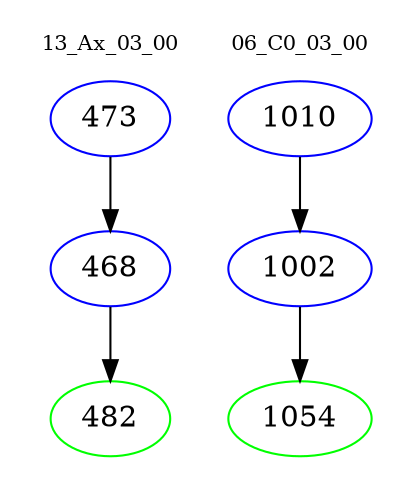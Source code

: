 digraph{
subgraph cluster_0 {
color = white
label = "13_Ax_03_00";
fontsize=10;
T0_473 [label="473", color="blue"]
T0_473 -> T0_468 [color="black"]
T0_468 [label="468", color="blue"]
T0_468 -> T0_482 [color="black"]
T0_482 [label="482", color="green"]
}
subgraph cluster_1 {
color = white
label = "06_C0_03_00";
fontsize=10;
T1_1010 [label="1010", color="blue"]
T1_1010 -> T1_1002 [color="black"]
T1_1002 [label="1002", color="blue"]
T1_1002 -> T1_1054 [color="black"]
T1_1054 [label="1054", color="green"]
}
}
